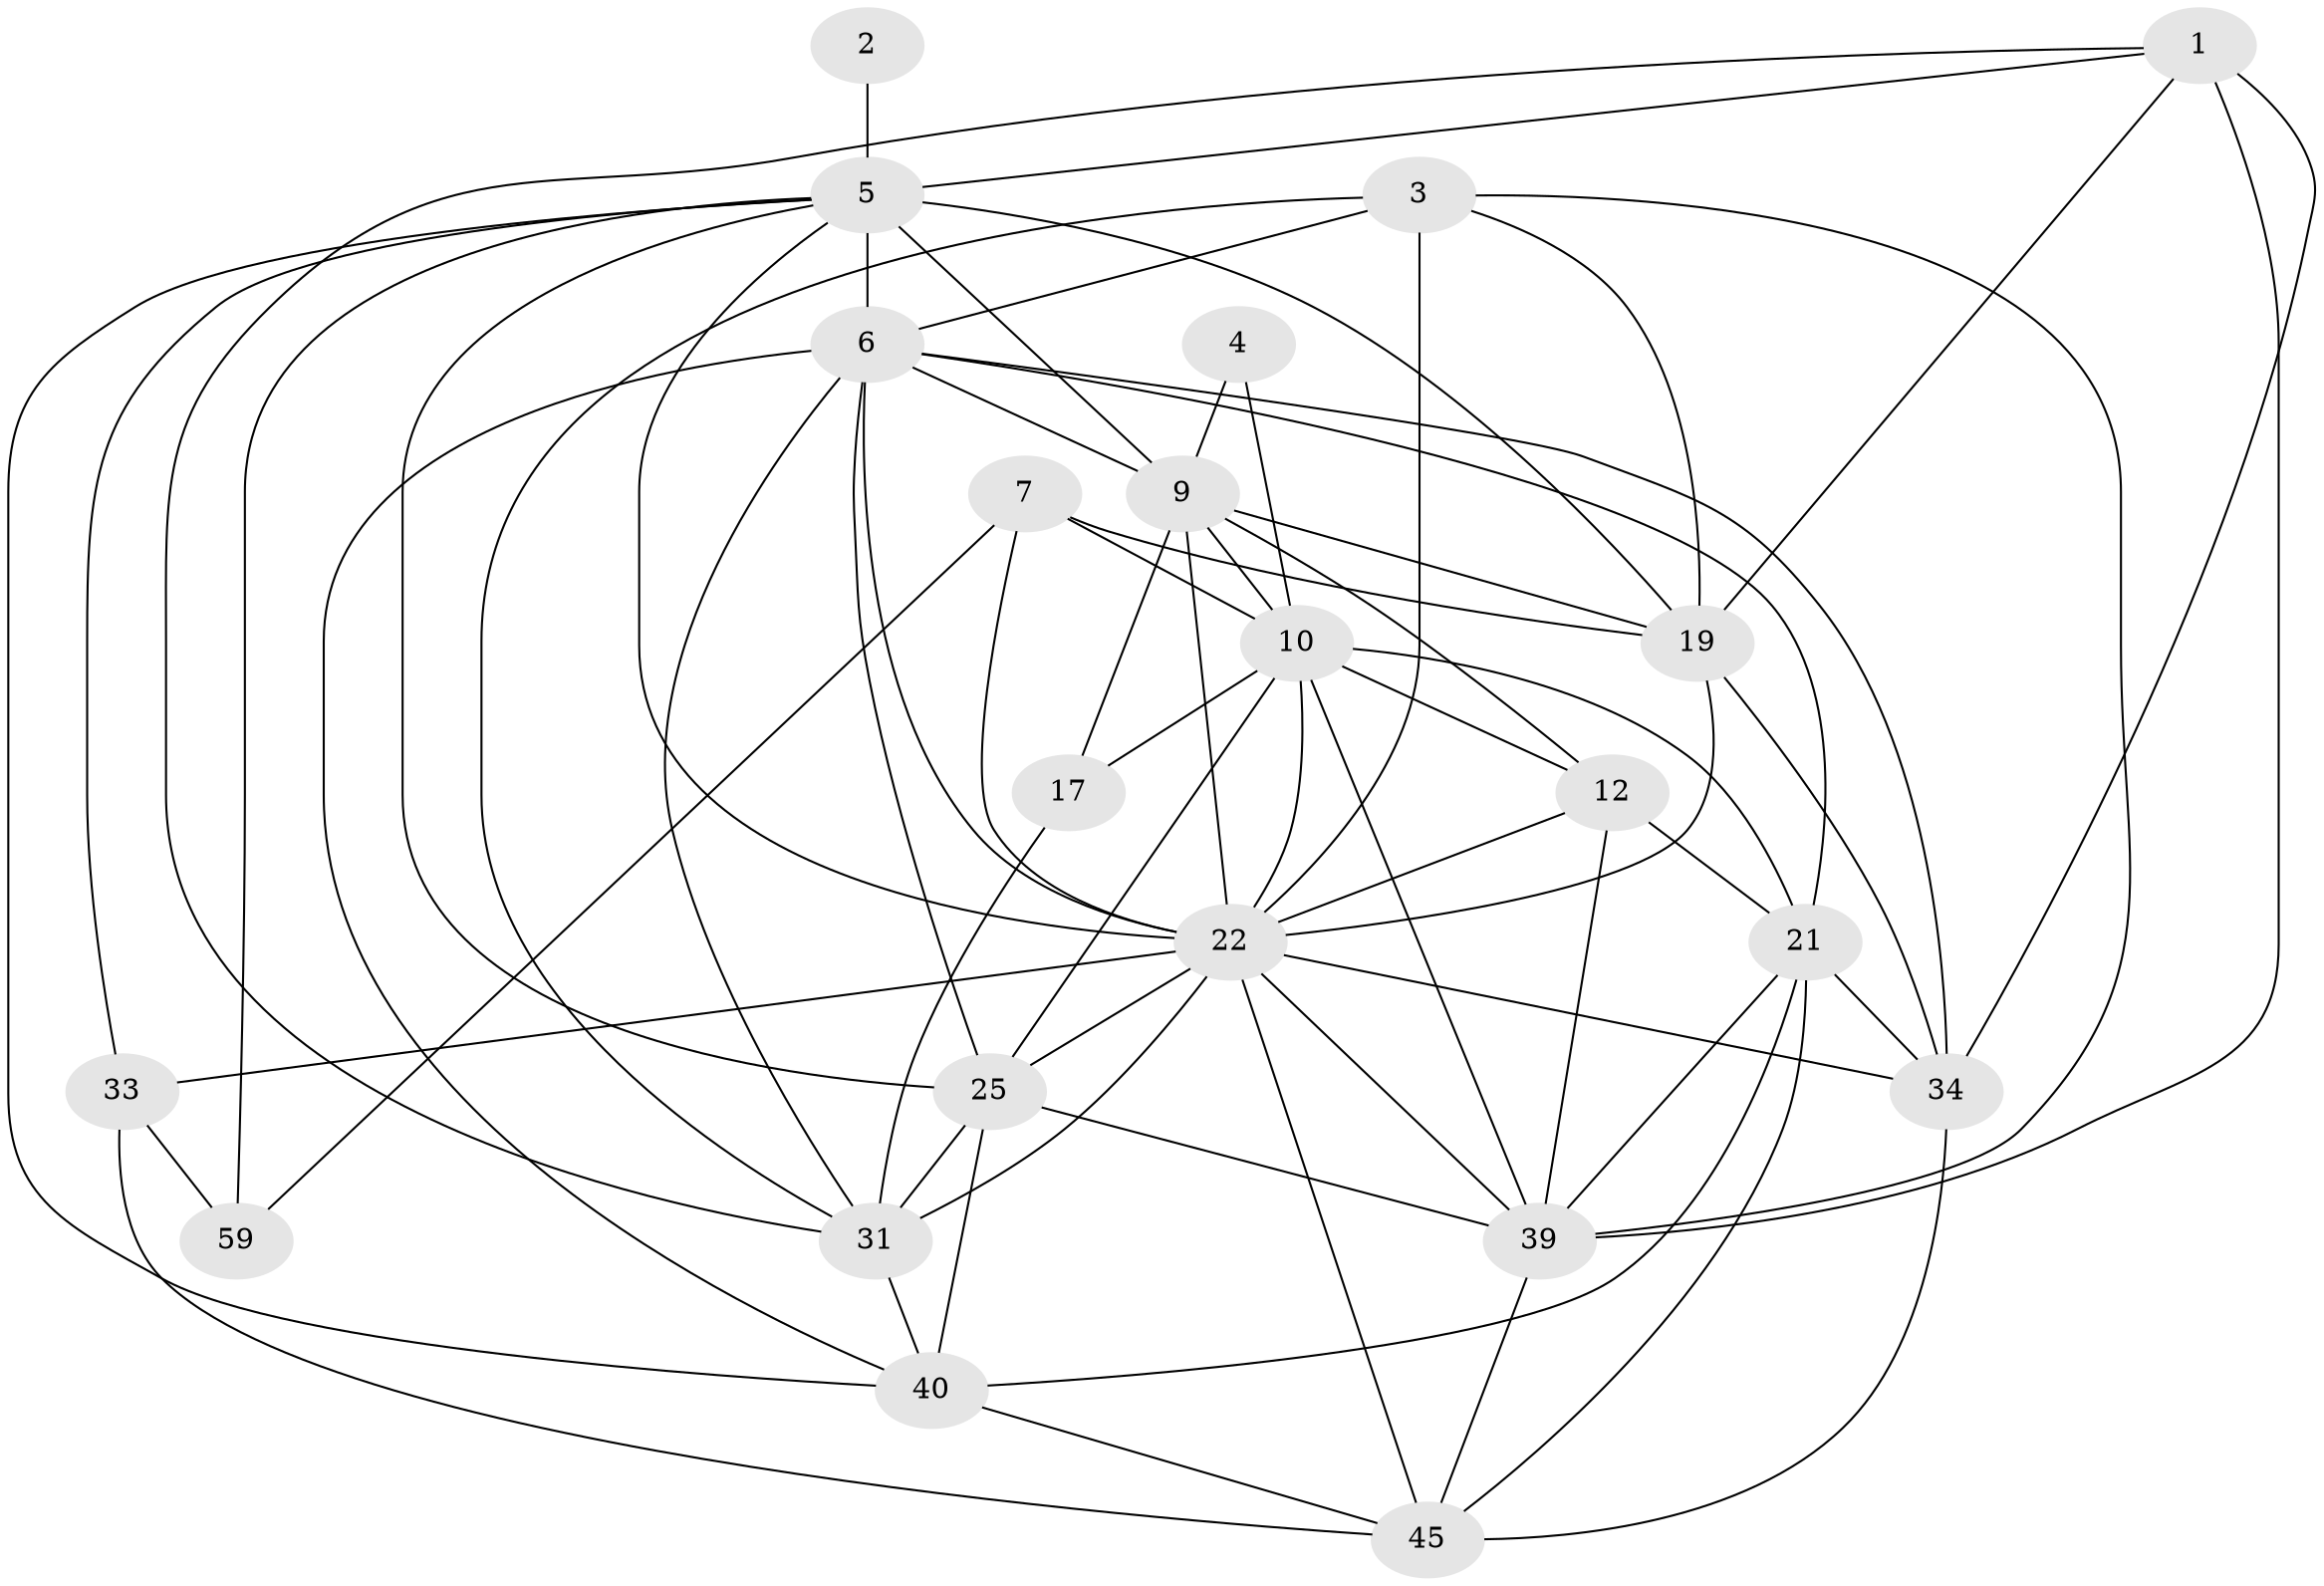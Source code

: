 // original degree distribution, {2: 0.1875, 3: 0.234375, 5: 0.21875, 6: 0.09375, 4: 0.203125, 8: 0.015625, 7: 0.046875}
// Generated by graph-tools (version 1.1) at 2025/18/03/04/25 18:18:35]
// undirected, 22 vertices, 68 edges
graph export_dot {
graph [start="1"]
  node [color=gray90,style=filled];
  1 [super="+51"];
  2;
  3 [super="+14+11"];
  4;
  5 [super="+42+20+16+24"];
  6 [super="+53+8+41+49"];
  7 [super="+63+27+48"];
  9 [super="+13+18"];
  10 [super="+26+28"];
  12;
  17 [super="+37"];
  19 [super="+32+23"];
  21 [super="+50"];
  22 [super="+47+30"];
  25 [super="+44+52"];
  31 [super="+38"];
  33 [super="+43"];
  34 [super="+54"];
  39 [super="+46"];
  40 [super="+57"];
  45 [super="+55"];
  59;
  1 -- 31;
  1 -- 19;
  1 -- 5;
  1 -- 34;
  1 -- 39;
  2 -- 5 [weight=2];
  3 -- 6;
  3 -- 19;
  3 -- 22;
  3 -- 39;
  3 -- 31;
  4 -- 9;
  4 -- 10;
  5 -- 19 [weight=2];
  5 -- 9;
  5 -- 33;
  5 -- 6 [weight=2];
  5 -- 22;
  5 -- 40;
  5 -- 59;
  5 -- 25;
  6 -- 9 [weight=2];
  6 -- 22;
  6 -- 40;
  6 -- 25 [weight=2];
  6 -- 34;
  6 -- 31;
  6 -- 21;
  7 -- 22 [weight=2];
  7 -- 10;
  7 -- 59;
  7 -- 19;
  9 -- 10 [weight=2];
  9 -- 22 [weight=3];
  9 -- 19;
  9 -- 12;
  9 -- 17 [weight=2];
  10 -- 25;
  10 -- 39;
  10 -- 12;
  10 -- 17;
  10 -- 21;
  10 -- 22;
  12 -- 22;
  12 -- 39;
  12 -- 21;
  17 -- 31;
  19 -- 34;
  19 -- 22;
  21 -- 34;
  21 -- 39;
  21 -- 40;
  21 -- 45;
  22 -- 25;
  22 -- 33;
  22 -- 34;
  22 -- 45;
  22 -- 39;
  22 -- 31;
  25 -- 39;
  25 -- 40;
  25 -- 31;
  31 -- 40;
  33 -- 59;
  33 -- 45;
  34 -- 45;
  39 -- 45;
  40 -- 45;
}

